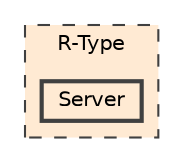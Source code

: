 digraph "R-Type/Server"
{
 // LATEX_PDF_SIZE
  bgcolor="transparent";
  edge [fontname=Helvetica,fontsize=10,labelfontname=Helvetica,labelfontsize=10];
  node [fontname=Helvetica,fontsize=10,shape=box,height=0.2,width=0.4];
  compound=true
  subgraph clusterdir_8f7e954352f7b5dc32847f303aad1678 {
    graph [ bgcolor="#ffead3", pencolor="grey25", label="R-Type", fontname=Helvetica,fontsize=10 style="filled,dashed", URL="dir_8f7e954352f7b5dc32847f303aad1678.html",tooltip=""]
  dir_c0a88e01f1825565a01bbaba842f5d30 [label="Server", fillcolor="#ffead3", color="grey25", style="filled,bold", URL="dir_c0a88e01f1825565a01bbaba842f5d30.html",tooltip=""];
  }
}
